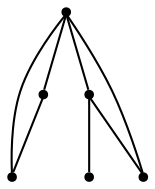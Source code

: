 graph {
  node [shape=point,comment="{\"directed\":false,\"doi\":\"10.1007/978-3-030-68766-3_17\",\"figure\":\"6\"}"]

  v0 [pos="1601.2499279898502,457.67016200157275"]
  v1 [pos="1502.6008916026894,506.9940756906078"]
  v2 [pos="1453.2763734091088,408.3462483125378"]
  v3 [pos="1453.2763734091088,309.69842093446766"]
  v4 [pos="1403.9518552155282,506.99407569060776"]
  v5 [pos="1305.3037408604237,457.67016200157275"]

  v4 -- v3 [id="-5",pos="1403.9518552155282,506.99407569060776 1453.2772954411653,457.67016200157275 1453.2772954411653,457.67016200157275 1453.2772954411653,457.67016200157275 1551.9263318283263,457.67016200157275 1551.9263318283263,457.67016200157275 1551.9263318283263,457.67016200157275 1551.9263318283263,359.02233462350273 1551.9263318283263,359.02233462350273 1551.9263318283263,359.02233462350273 1551.9263318283263,260.3745072454327 1551.9263318283263,260.3745072454327 1551.9263318283263,260.3745072454327 1453.2763734091088,309.69842093446766 1453.2763734091088,309.69842093446766 1453.2763734091088,309.69842093446766"]
  v5 -- v0 [id="-6",pos="1305.3037408604237,457.67016200157275 1354.6282590540043,260.3745072454327 1354.6282590540043,260.3745072454327 1354.6282590540043,260.3745072454327 1551.9263318283263,260.3745072454327 1551.9263318283263,260.3745072454327 1551.9263318283263,260.3745072454327 1601.2499279898502,457.67016200157275 1601.2499279898502,457.67016200157275 1601.2499279898502,457.67016200157275"]
  v3 -- v0 [id="-8",pos="1453.2763734091088,309.69842093446766 1551.9264590051619,260.3745072454327 1551.9264590051619,260.3745072454327 1551.9264590051619,260.3745072454327 1601.2499279898502,457.67016200157275 1601.2499279898502,457.67016200157275 1601.2499279898502,457.67016200157275"]
  v3 -- v5 [id="-9",pos="1453.2763734091088,309.69842093446766 1354.6282590540043,260.3745072454327 1354.6282590540043,260.3745072454327 1354.6282590540043,260.3745072454327 1305.3037408604237,457.67016200157275 1305.3037408604237,457.67016200157275 1305.3037408604237,457.67016200157275"]
  v2 -- v1 [id="-10",pos="1453.2763734091088,408.3462483125378 1551.9264590051619,457.67016200157275 1551.9264590051619,457.67016200157275 1551.9264590051619,457.67016200157275 1502.6008916026894,506.9940756906078 1502.6008916026894,506.9940756906078 1502.6008916026894,506.9940756906078"]
  v3 -- v2 [id="-16",pos="1453.2763734091088,309.69842093446766 1354.6282590540043,260.3745072454327 1354.6282590540043,260.3745072454327 1354.6282590540043,260.3745072454327 1354.6282590540043,359.02233462350273 1354.6282590540043,359.02233462350273 1354.6282590540043,359.02233462350273 1453.2763734091088,408.3462483125378 1453.2763734091088,408.3462483125378 1453.2763734091088,408.3462483125378"]
  v2 -- v4 [id="-22",pos="1453.2763734091088,408.3462483125378 1354.6282590540043,457.67016200157275 1354.6282590540043,457.67016200157275 1354.6282590540043,457.67016200157275 1403.9518552155282,506.99407569060776 1403.9518552155282,506.99407569060776 1403.9518552155282,506.99407569060776"]
}